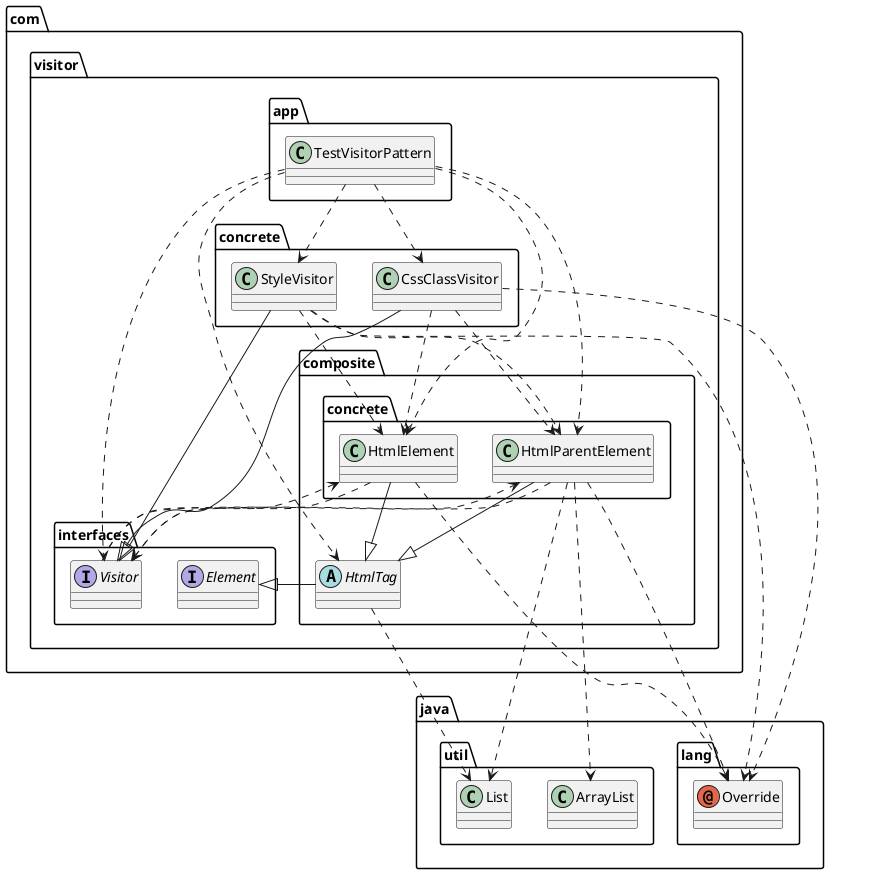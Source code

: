 @startuml
abstract class com.visitor.composite.HtmlTag
annotation java.lang.Override
class com.visitor.app.TestVisitorPattern
class com.visitor.composite.concrete.HtmlElement
class com.visitor.composite.concrete.HtmlParentElement
class com.visitor.concrete.CssClassVisitor
class com.visitor.concrete.StyleVisitor
class java.util.ArrayList
class java.util.List
interface com.visitor.interfaces.Element
interface com.visitor.interfaces.Visitor
com.visitor.composite.HtmlTag ..> java.util.List
com.visitor.composite.HtmlTag --|> com.visitor.interfaces.Element
com.visitor.app.TestVisitorPattern ..> com.visitor.composite.HtmlTag
com.visitor.app.TestVisitorPattern ..> com.visitor.composite.concrete.HtmlElement
com.visitor.app.TestVisitorPattern ..> com.visitor.composite.concrete.HtmlParentElement
com.visitor.app.TestVisitorPattern ..> com.visitor.concrete.CssClassVisitor
com.visitor.app.TestVisitorPattern ..> com.visitor.concrete.StyleVisitor
com.visitor.app.TestVisitorPattern ..> com.visitor.interfaces.Visitor
com.visitor.composite.concrete.HtmlElement --|> com.visitor.composite.HtmlTag
com.visitor.composite.concrete.HtmlElement ..> java.lang.Override
com.visitor.composite.concrete.HtmlElement ..> com.visitor.interfaces.Visitor
com.visitor.composite.concrete.HtmlParentElement --|> com.visitor.composite.HtmlTag
com.visitor.composite.concrete.HtmlParentElement ..> java.lang.Override
com.visitor.composite.concrete.HtmlParentElement ..> java.util.ArrayList
com.visitor.composite.concrete.HtmlParentElement ..> java.util.List
com.visitor.composite.concrete.HtmlParentElement ..> com.visitor.interfaces.Visitor
com.visitor.concrete.CssClassVisitor ..> java.lang.Override
com.visitor.concrete.CssClassVisitor ..> com.visitor.composite.concrete.HtmlElement
com.visitor.concrete.CssClassVisitor ..> com.visitor.composite.concrete.HtmlParentElement
com.visitor.concrete.CssClassVisitor --|> com.visitor.interfaces.Visitor
com.visitor.concrete.StyleVisitor ..> java.lang.Override
com.visitor.concrete.StyleVisitor ..> com.visitor.composite.concrete.HtmlElement
com.visitor.concrete.StyleVisitor ..> com.visitor.composite.concrete.HtmlParentElement
com.visitor.concrete.StyleVisitor --|> com.visitor.interfaces.Visitor
com.visitor.interfaces.Visitor ..> com.visitor.composite.concrete.HtmlElement
com.visitor.interfaces.Visitor ..> com.visitor.composite.concrete.HtmlParentElement
@enduml